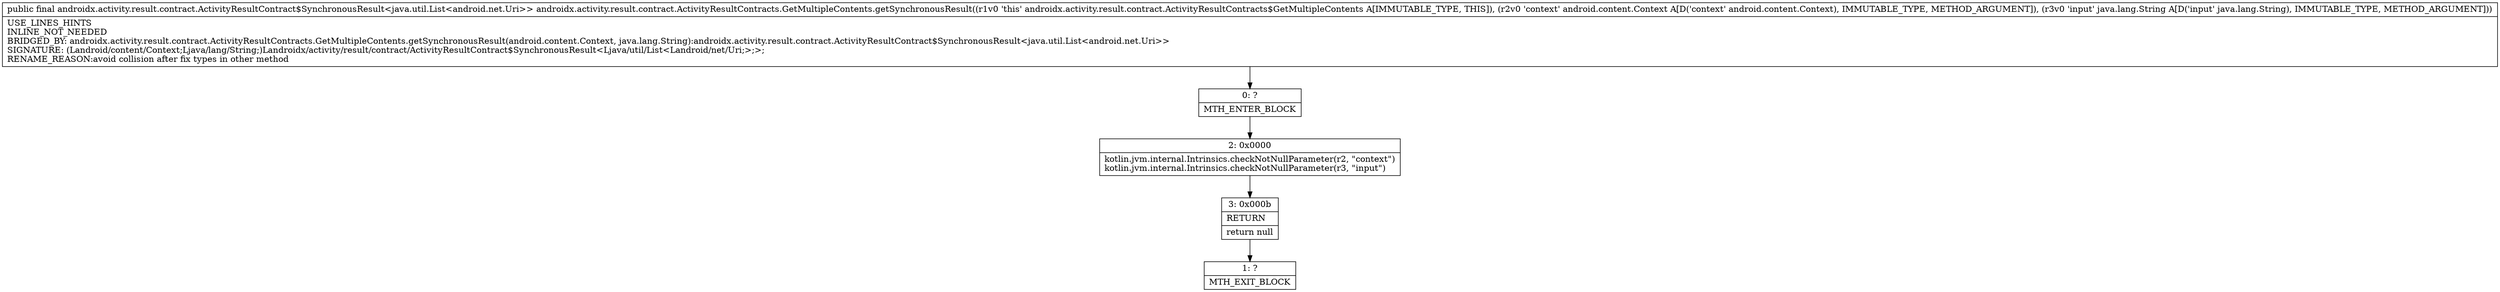 digraph "CFG forandroidx.activity.result.contract.ActivityResultContracts.GetMultipleContents.getSynchronousResult(Landroid\/content\/Context;Ljava\/lang\/String;)Landroidx\/activity\/result\/contract\/ActivityResultContract$SynchronousResult;" {
Node_0 [shape=record,label="{0\:\ ?|MTH_ENTER_BLOCK\l}"];
Node_2 [shape=record,label="{2\:\ 0x0000|kotlin.jvm.internal.Intrinsics.checkNotNullParameter(r2, \"context\")\lkotlin.jvm.internal.Intrinsics.checkNotNullParameter(r3, \"input\")\l}"];
Node_3 [shape=record,label="{3\:\ 0x000b|RETURN\l|return null\l}"];
Node_1 [shape=record,label="{1\:\ ?|MTH_EXIT_BLOCK\l}"];
MethodNode[shape=record,label="{public final androidx.activity.result.contract.ActivityResultContract$SynchronousResult\<java.util.List\<android.net.Uri\>\> androidx.activity.result.contract.ActivityResultContracts.GetMultipleContents.getSynchronousResult((r1v0 'this' androidx.activity.result.contract.ActivityResultContracts$GetMultipleContents A[IMMUTABLE_TYPE, THIS]), (r2v0 'context' android.content.Context A[D('context' android.content.Context), IMMUTABLE_TYPE, METHOD_ARGUMENT]), (r3v0 'input' java.lang.String A[D('input' java.lang.String), IMMUTABLE_TYPE, METHOD_ARGUMENT]))  | USE_LINES_HINTS\lINLINE_NOT_NEEDED\lBRIDGED_BY: androidx.activity.result.contract.ActivityResultContracts.GetMultipleContents.getSynchronousResult(android.content.Context, java.lang.String):androidx.activity.result.contract.ActivityResultContract$SynchronousResult\<java.util.List\<android.net.Uri\>\>\lSIGNATURE: (Landroid\/content\/Context;Ljava\/lang\/String;)Landroidx\/activity\/result\/contract\/ActivityResultContract$SynchronousResult\<Ljava\/util\/List\<Landroid\/net\/Uri;\>;\>;\lRENAME_REASON:avoid collision after fix types in other method\l}"];
MethodNode -> Node_0;Node_0 -> Node_2;
Node_2 -> Node_3;
Node_3 -> Node_1;
}

